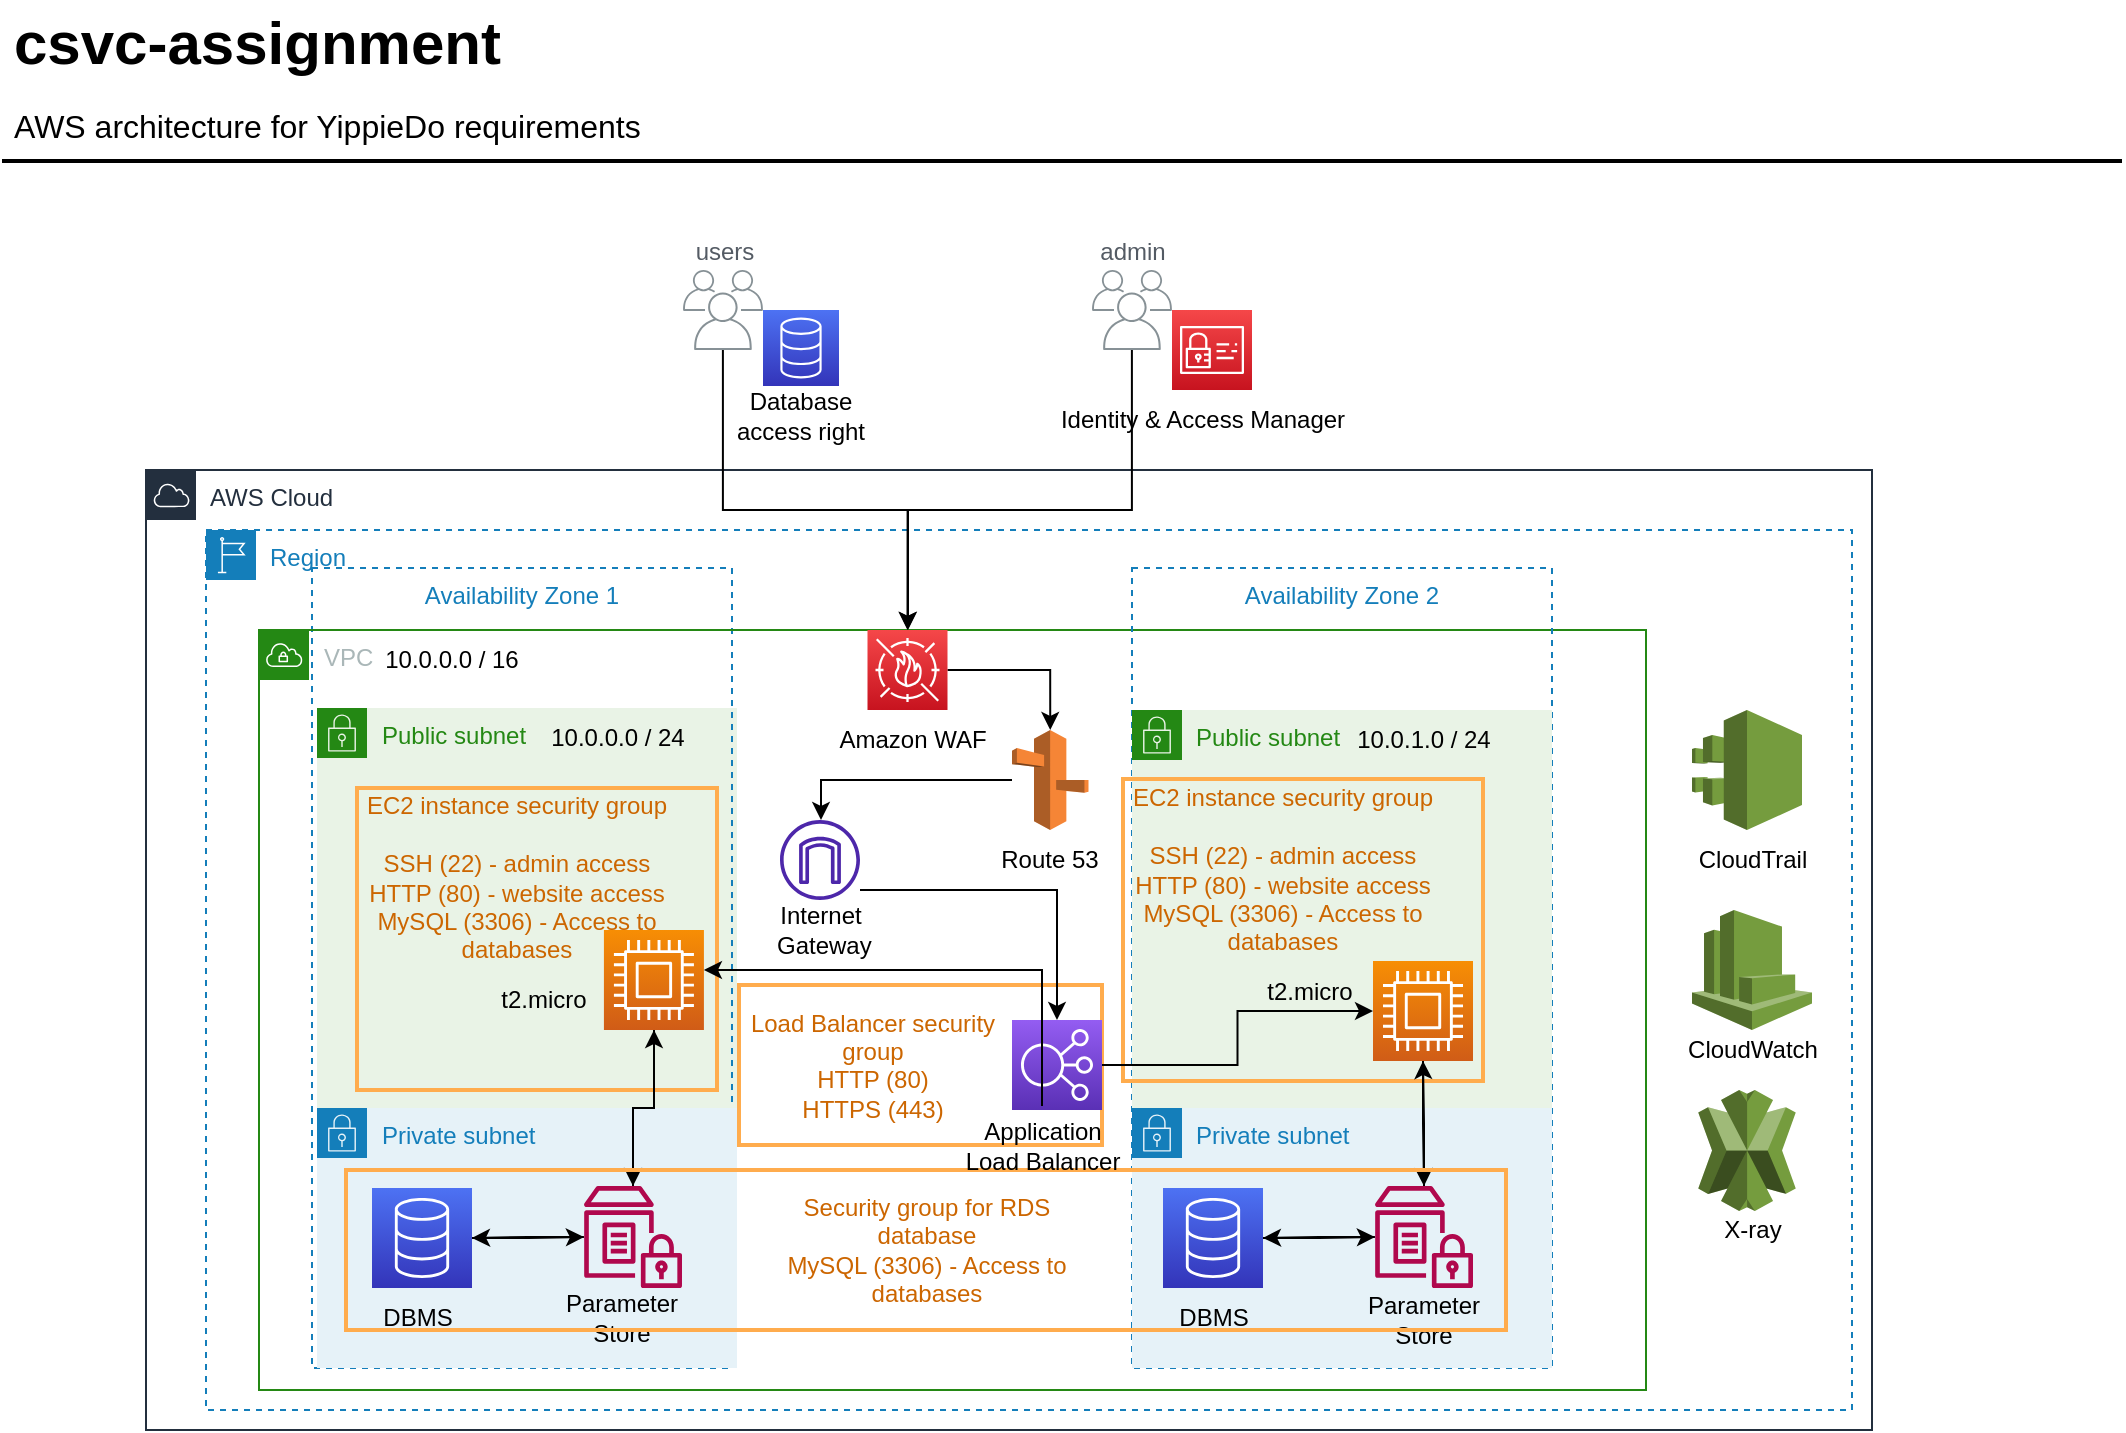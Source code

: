 <mxfile version="21.1.1" type="github">
  <diagram id="Ht1M8jgEwFfnCIfOTk4-" name="Page-1">
    <mxGraphModel dx="1434" dy="796" grid="1" gridSize="10" guides="1" tooltips="1" connect="1" arrows="1" fold="1" page="1" pageScale="1" pageWidth="827" pageHeight="1169" math="0" shadow="0">
      <root>
        <mxCell id="0" />
        <mxCell id="1" parent="0" />
        <mxCell id="rvi_bXYax2LASAxKja3c-2" value="AWS Cloud" style="points=[[0,0],[0.25,0],[0.5,0],[0.75,0],[1,0],[1,0.25],[1,0.5],[1,0.75],[1,1],[0.75,1],[0.5,1],[0.25,1],[0,1],[0,0.75],[0,0.5],[0,0.25]];outlineConnect=0;gradientColor=none;html=1;whiteSpace=wrap;fontSize=12;fontStyle=0;container=1;pointerEvents=0;collapsible=0;recursiveResize=0;shape=mxgraph.aws4.group;grIcon=mxgraph.aws4.group_aws_cloud;strokeColor=#232F3E;fillColor=none;verticalAlign=top;align=left;spacingLeft=30;fontColor=#232F3E;dashed=0;" vertex="1" parent="1">
          <mxGeometry x="80" y="300" width="863" height="480" as="geometry" />
        </mxCell>
        <mxCell id="rvi_bXYax2LASAxKja3c-3" value="Region" style="points=[[0,0],[0.25,0],[0.5,0],[0.75,0],[1,0],[1,0.25],[1,0.5],[1,0.75],[1,1],[0.75,1],[0.5,1],[0.25,1],[0,1],[0,0.75],[0,0.5],[0,0.25]];outlineConnect=0;gradientColor=none;html=1;whiteSpace=wrap;fontSize=12;fontStyle=0;container=1;pointerEvents=0;collapsible=0;recursiveResize=0;shape=mxgraph.aws4.group;grIcon=mxgraph.aws4.group_region;strokeColor=#147EBA;fillColor=none;verticalAlign=top;align=left;spacingLeft=30;fontColor=#147EBA;dashed=1;" vertex="1" parent="rvi_bXYax2LASAxKja3c-2">
          <mxGeometry x="30" y="30" width="823" height="440" as="geometry" />
        </mxCell>
        <mxCell id="rvi_bXYax2LASAxKja3c-7" value="Public subnet" style="points=[[0,0],[0.25,0],[0.5,0],[0.75,0],[1,0],[1,0.25],[1,0.5],[1,0.75],[1,1],[0.75,1],[0.5,1],[0.25,1],[0,1],[0,0.75],[0,0.5],[0,0.25]];outlineConnect=0;gradientColor=none;html=1;whiteSpace=wrap;fontSize=12;fontStyle=0;container=1;pointerEvents=0;collapsible=0;recursiveResize=0;shape=mxgraph.aws4.group;grIcon=mxgraph.aws4.group_security_group;grStroke=0;strokeColor=#248814;fillColor=#E9F3E6;verticalAlign=top;align=left;spacingLeft=30;fontColor=#248814;dashed=0;" vertex="1" parent="rvi_bXYax2LASAxKja3c-3">
          <mxGeometry x="55.5" y="89" width="210" height="330" as="geometry" />
        </mxCell>
        <mxCell id="rvi_bXYax2LASAxKja3c-5" value="Availability Zone 1" style="fillColor=none;strokeColor=#147EBA;dashed=1;verticalAlign=top;fontStyle=0;fontColor=#147EBA;whiteSpace=wrap;html=1;" vertex="1" parent="rvi_bXYax2LASAxKja3c-7">
          <mxGeometry x="-2.5" y="-70" width="210" height="400" as="geometry" />
        </mxCell>
        <mxCell id="rvi_bXYax2LASAxKja3c-94" value="" style="rounded=0;whiteSpace=wrap;html=1;fillColor=none;strokeColor=#ffac4d;strokeWidth=2;" vertex="1" parent="rvi_bXYax2LASAxKja3c-7">
          <mxGeometry x="20" y="40" width="180" height="151" as="geometry" />
        </mxCell>
        <mxCell id="rvi_bXYax2LASAxKja3c-13" value="" style="sketch=0;points=[[0,0,0],[0.25,0,0],[0.5,0,0],[0.75,0,0],[1,0,0],[0,1,0],[0.25,1,0],[0.5,1,0],[0.75,1,0],[1,1,0],[0,0.25,0],[0,0.5,0],[0,0.75,0],[1,0.25,0],[1,0.5,0],[1,0.75,0]];outlineConnect=0;fontColor=#232F3E;gradientColor=#F78E04;gradientDirection=north;fillColor=#D05C17;strokeColor=#ffffff;dashed=0;verticalLabelPosition=bottom;verticalAlign=top;align=center;html=1;fontSize=12;fontStyle=0;aspect=fixed;shape=mxgraph.aws4.resourceIcon;resIcon=mxgraph.aws4.compute;" vertex="1" parent="rvi_bXYax2LASAxKja3c-7">
          <mxGeometry x="143.46" y="111" width="50" height="50" as="geometry" />
        </mxCell>
        <mxCell id="rvi_bXYax2LASAxKja3c-96" value="&lt;div&gt;&lt;div&gt;EC2 instance security group&lt;/div&gt;&lt;div&gt;&lt;br&gt;&lt;/div&gt;&lt;div&gt;SSH (22) - admin access&lt;/div&gt;&lt;div&gt;HTTP (80) - website access&lt;/div&gt;&lt;div&gt;MySQL (3306) - Access to databases&lt;/div&gt;&lt;/div&gt;" style="text;html=1;strokeColor=none;fillColor=none;align=center;verticalAlign=middle;whiteSpace=wrap;rounded=0;fontColor=#CC6600;" vertex="1" parent="rvi_bXYax2LASAxKja3c-7">
          <mxGeometry x="20" y="70" width="158.5" height="30.5" as="geometry" />
        </mxCell>
        <mxCell id="rvi_bXYax2LASAxKja3c-36" value="t2.micro" style="text;html=1;strokeColor=none;fillColor=none;align=center;verticalAlign=middle;whiteSpace=wrap;rounded=0;" vertex="1" parent="rvi_bXYax2LASAxKja3c-7">
          <mxGeometry x="83.46" y="131" width="60" height="30" as="geometry" />
        </mxCell>
        <mxCell id="rvi_bXYax2LASAxKja3c-95" value="" style="rounded=0;whiteSpace=wrap;html=1;fillColor=none;strokeColor=#ffac4d;strokeWidth=2;" vertex="1" parent="rvi_bXYax2LASAxKja3c-3">
          <mxGeometry x="508.5" y="129" width="161.5" height="151" as="geometry" />
        </mxCell>
        <mxCell id="rvi_bXYax2LASAxKja3c-4" value="VPC" style="points=[[0,0],[0.25,0],[0.5,0],[0.75,0],[1,0],[1,0.25],[1,0.5],[1,0.75],[1,1],[0.75,1],[0.5,1],[0.25,1],[0,1],[0,0.75],[0,0.5],[0,0.25]];outlineConnect=0;gradientColor=none;html=1;whiteSpace=wrap;fontSize=12;fontStyle=0;container=1;pointerEvents=0;collapsible=0;recursiveResize=0;shape=mxgraph.aws4.group;grIcon=mxgraph.aws4.group_vpc;strokeColor=#248814;fillColor=none;verticalAlign=top;align=left;spacingLeft=30;fontColor=#AAB7B8;dashed=0;" vertex="1" parent="rvi_bXYax2LASAxKja3c-3">
          <mxGeometry x="26.5" y="50" width="693.5" height="380" as="geometry" />
        </mxCell>
        <mxCell id="rvi_bXYax2LASAxKja3c-88" value="" style="rounded=0;whiteSpace=wrap;html=1;fillColor=none;strokeColor=#ffac4d;strokeWidth=2;" vertex="1" parent="rvi_bXYax2LASAxKja3c-4">
          <mxGeometry x="240" y="177.5" width="181.5" height="80" as="geometry" />
        </mxCell>
        <mxCell id="rvi_bXYax2LASAxKja3c-21" value="" style="sketch=0;points=[[0,0,0],[0.25,0,0],[0.5,0,0],[0.75,0,0],[1,0,0],[0,1,0],[0.25,1,0],[0.5,1,0],[0.75,1,0],[1,1,0],[0,0.25,0],[0,0.5,0],[0,0.75,0],[1,0.25,0],[1,0.5,0],[1,0.75,0]];outlineConnect=0;fontColor=#232F3E;gradientColor=#945DF2;gradientDirection=north;fillColor=#5A30B5;strokeColor=#ffffff;dashed=0;verticalLabelPosition=bottom;verticalAlign=top;align=center;html=1;fontSize=12;fontStyle=0;aspect=fixed;shape=mxgraph.aws4.resourceIcon;resIcon=mxgraph.aws4.elastic_load_balancing;" vertex="1" parent="rvi_bXYax2LASAxKja3c-4">
          <mxGeometry x="376.5" y="195" width="45" height="45" as="geometry" />
        </mxCell>
        <mxCell id="rvi_bXYax2LASAxKja3c-25" style="edgeStyle=orthogonalEdgeStyle;rounded=0;orthogonalLoop=1;jettySize=auto;html=1;" edge="1" parent="rvi_bXYax2LASAxKja3c-4" source="rvi_bXYax2LASAxKja3c-24" target="rvi_bXYax2LASAxKja3c-21">
          <mxGeometry relative="1" as="geometry">
            <Array as="points">
              <mxPoint x="399" y="130" />
            </Array>
          </mxGeometry>
        </mxCell>
        <mxCell id="rvi_bXYax2LASAxKja3c-24" value="" style="sketch=0;outlineConnect=0;fontColor=#232F3E;gradientColor=none;fillColor=#4D27AA;strokeColor=none;dashed=0;verticalLabelPosition=bottom;verticalAlign=top;align=center;html=1;fontSize=12;fontStyle=0;aspect=fixed;pointerEvents=1;shape=mxgraph.aws4.internet_gateway;" vertex="1" parent="rvi_bXYax2LASAxKja3c-4">
          <mxGeometry x="260.5" y="95" width="40" height="40" as="geometry" />
        </mxCell>
        <mxCell id="rvi_bXYax2LASAxKja3c-34" value="Internet&lt;br&gt;&amp;nbsp;Gateway" style="text;html=1;align=center;verticalAlign=middle;resizable=0;points=[];autosize=1;strokeColor=none;fillColor=none;" vertex="1" parent="rvi_bXYax2LASAxKja3c-4">
          <mxGeometry x="245.5" y="130" width="70" height="40" as="geometry" />
        </mxCell>
        <mxCell id="rvi_bXYax2LASAxKja3c-54" style="edgeStyle=orthogonalEdgeStyle;rounded=0;orthogonalLoop=1;jettySize=auto;html=1;entryX=0.5;entryY=0;entryDx=0;entryDy=0;entryPerimeter=0;" edge="1" parent="rvi_bXYax2LASAxKja3c-4" source="rvi_bXYax2LASAxKja3c-43" target="rvi_bXYax2LASAxKja3c-52">
          <mxGeometry relative="1" as="geometry" />
        </mxCell>
        <mxCell id="rvi_bXYax2LASAxKja3c-43" value="" style="sketch=0;points=[[0,0,0],[0.25,0,0],[0.5,0,0],[0.75,0,0],[1,0,0],[0,1,0],[0.25,1,0],[0.5,1,0],[0.75,1,0],[1,1,0],[0,0.25,0],[0,0.5,0],[0,0.75,0],[1,0.25,0],[1,0.5,0],[1,0.75,0]];outlineConnect=0;fontColor=#232F3E;gradientColor=#F54749;gradientDirection=north;fillColor=#C7131F;strokeColor=#ffffff;dashed=0;verticalLabelPosition=bottom;verticalAlign=top;align=center;html=1;fontSize=12;fontStyle=0;aspect=fixed;shape=mxgraph.aws4.resourceIcon;resIcon=mxgraph.aws4.waf;" vertex="1" parent="rvi_bXYax2LASAxKja3c-4">
          <mxGeometry x="304.25" width="40" height="40" as="geometry" />
        </mxCell>
        <mxCell id="rvi_bXYax2LASAxKja3c-53" style="edgeStyle=orthogonalEdgeStyle;rounded=0;orthogonalLoop=1;jettySize=auto;html=1;" edge="1" parent="rvi_bXYax2LASAxKja3c-4" source="rvi_bXYax2LASAxKja3c-52" target="rvi_bXYax2LASAxKja3c-24">
          <mxGeometry relative="1" as="geometry">
            <Array as="points">
              <mxPoint x="281" y="75" />
            </Array>
          </mxGeometry>
        </mxCell>
        <mxCell id="rvi_bXYax2LASAxKja3c-52" value="" style="outlineConnect=0;dashed=0;verticalLabelPosition=bottom;verticalAlign=top;align=center;html=1;shape=mxgraph.aws3.route_53;fillColor=#F58536;gradientColor=none;" vertex="1" parent="rvi_bXYax2LASAxKja3c-4">
          <mxGeometry x="376.5" y="50" width="38.25" height="50" as="geometry" />
        </mxCell>
        <mxCell id="rvi_bXYax2LASAxKja3c-56" value="Route 53" style="text;html=1;strokeColor=none;fillColor=none;align=center;verticalAlign=middle;whiteSpace=wrap;rounded=0;" vertex="1" parent="rvi_bXYax2LASAxKja3c-4">
          <mxGeometry x="365.5" y="100" width="60" height="30" as="geometry" />
        </mxCell>
        <mxCell id="rvi_bXYax2LASAxKja3c-32" value="Amazon WAF" style="text;html=1;align=center;verticalAlign=middle;resizable=0;points=[];autosize=1;strokeColor=none;fillColor=none;" vertex="1" parent="rvi_bXYax2LASAxKja3c-4">
          <mxGeometry x="276.5" y="40" width="100" height="30" as="geometry" />
        </mxCell>
        <mxCell id="rvi_bXYax2LASAxKja3c-90" value="&lt;div&gt;Load Balancer security group&lt;/div&gt;&lt;div&gt;HTTP (80)&lt;/div&gt;&lt;div&gt;HTTPS (443)&lt;/div&gt;&lt;div&gt;&lt;br&gt;&lt;/div&gt;" style="text;html=1;strokeColor=none;fillColor=none;align=center;verticalAlign=middle;whiteSpace=wrap;rounded=0;fontColor=#CC6600;" vertex="1" parent="rvi_bXYax2LASAxKja3c-4">
          <mxGeometry x="233" y="210" width="147" height="30" as="geometry" />
        </mxCell>
        <mxCell id="rvi_bXYax2LASAxKja3c-9" value="Availability Zone 2" style="fillColor=none;strokeColor=#147EBA;dashed=1;verticalAlign=top;fontStyle=0;fontColor=#147EBA;whiteSpace=wrap;html=1;" vertex="1" parent="rvi_bXYax2LASAxKja3c-3">
          <mxGeometry x="463" y="19" width="210" height="400" as="geometry" />
        </mxCell>
        <mxCell id="rvi_bXYax2LASAxKja3c-10" value="Public subnet" style="points=[[0,0],[0.25,0],[0.5,0],[0.75,0],[1,0],[1,0.25],[1,0.5],[1,0.75],[1,1],[0.75,1],[0.5,1],[0.25,1],[0,1],[0,0.75],[0,0.5],[0,0.25]];outlineConnect=0;gradientColor=none;html=1;whiteSpace=wrap;fontSize=12;fontStyle=0;container=1;pointerEvents=0;collapsible=0;recursiveResize=0;shape=mxgraph.aws4.group;grIcon=mxgraph.aws4.group_security_group;grStroke=0;strokeColor=#248814;fillColor=#E9F3E6;verticalAlign=top;align=left;spacingLeft=30;fontColor=#248814;dashed=0;" vertex="1" parent="rvi_bXYax2LASAxKja3c-3">
          <mxGeometry x="463" y="90" width="210" height="199" as="geometry" />
        </mxCell>
        <mxCell id="rvi_bXYax2LASAxKja3c-97" value="" style="rounded=0;whiteSpace=wrap;html=1;fillColor=none;strokeColor=#ffac4d;strokeWidth=2;" vertex="1" parent="rvi_bXYax2LASAxKja3c-10">
          <mxGeometry x="-4.5" y="34.5" width="180" height="151" as="geometry" />
        </mxCell>
        <mxCell id="rvi_bXYax2LASAxKja3c-99" value="&lt;div&gt;&lt;div&gt;EC2 instance security group&lt;/div&gt;&lt;div&gt;&lt;br&gt;&lt;/div&gt;&lt;div&gt;SSH (22) - admin access&lt;/div&gt;&lt;div&gt;HTTP (80) - website access&lt;/div&gt;&lt;div&gt;MySQL (3306) - Access to databases&lt;/div&gt;&lt;/div&gt;" style="text;html=1;strokeColor=none;fillColor=none;align=center;verticalAlign=middle;whiteSpace=wrap;rounded=0;fontColor=#CC6600;" vertex="1" parent="rvi_bXYax2LASAxKja3c-10">
          <mxGeometry x="-4.5" y="64.5" width="158.5" height="30.5" as="geometry" />
        </mxCell>
        <mxCell id="rvi_bXYax2LASAxKja3c-100" value="t2.micro" style="text;html=1;strokeColor=none;fillColor=none;align=center;verticalAlign=middle;whiteSpace=wrap;rounded=0;" vertex="1" parent="rvi_bXYax2LASAxKja3c-10">
          <mxGeometry x="58.96" y="125.5" width="60" height="30" as="geometry" />
        </mxCell>
        <mxCell id="rvi_bXYax2LASAxKja3c-14" value="" style="sketch=0;points=[[0,0,0],[0.25,0,0],[0.5,0,0],[0.75,0,0],[1,0,0],[0,1,0],[0.25,1,0],[0.5,1,0],[0.75,1,0],[1,1,0],[0,0.25,0],[0,0.5,0],[0,0.75,0],[1,0.25,0],[1,0.5,0],[1,0.75,0]];outlineConnect=0;fontColor=#232F3E;gradientColor=#F78E04;gradientDirection=north;fillColor=#D05C17;strokeColor=#ffffff;dashed=0;verticalLabelPosition=bottom;verticalAlign=top;align=center;html=1;fontSize=12;fontStyle=0;aspect=fixed;shape=mxgraph.aws4.resourceIcon;resIcon=mxgraph.aws4.compute;" vertex="1" parent="rvi_bXYax2LASAxKja3c-10">
          <mxGeometry x="120.5" y="125.5" width="50" height="50" as="geometry" />
        </mxCell>
        <mxCell id="rvi_bXYax2LASAxKja3c-11" value="Private subnet" style="points=[[0,0],[0.25,0],[0.5,0],[0.75,0],[1,0],[1,0.25],[1,0.5],[1,0.75],[1,1],[0.75,1],[0.5,1],[0.25,1],[0,1],[0,0.75],[0,0.5],[0,0.25]];outlineConnect=0;gradientColor=none;html=1;whiteSpace=wrap;fontSize=12;fontStyle=0;container=1;pointerEvents=0;collapsible=0;recursiveResize=0;shape=mxgraph.aws4.group;grIcon=mxgraph.aws4.group_security_group;grStroke=0;strokeColor=#147EBA;fillColor=#E6F2F8;verticalAlign=top;align=left;spacingLeft=30;fontColor=#147EBA;dashed=0;" vertex="1" parent="rvi_bXYax2LASAxKja3c-3">
          <mxGeometry x="463" y="289" width="210" height="130" as="geometry" />
        </mxCell>
        <mxCell id="rvi_bXYax2LASAxKja3c-39" value="DBMS" style="text;html=1;strokeColor=none;fillColor=none;align=center;verticalAlign=middle;whiteSpace=wrap;rounded=0;" vertex="1" parent="rvi_bXYax2LASAxKja3c-11">
          <mxGeometry x="10.5" y="90" width="60" height="30" as="geometry" />
        </mxCell>
        <mxCell id="rvi_bXYax2LASAxKja3c-66" value="Parameter Store" style="text;html=1;strokeColor=none;fillColor=none;align=center;verticalAlign=middle;whiteSpace=wrap;rounded=0;" vertex="1" parent="rvi_bXYax2LASAxKja3c-11">
          <mxGeometry x="115.5" y="91" width="60" height="30" as="geometry" />
        </mxCell>
        <mxCell id="rvi_bXYax2LASAxKja3c-8" value="Private subnet" style="points=[[0,0],[0.25,0],[0.5,0],[0.75,0],[1,0],[1,0.25],[1,0.5],[1,0.75],[1,1],[0.75,1],[0.5,1],[0.25,1],[0,1],[0,0.75],[0,0.5],[0,0.25]];outlineConnect=0;gradientColor=none;html=1;whiteSpace=wrap;fontSize=12;fontStyle=0;container=1;pointerEvents=0;collapsible=0;recursiveResize=0;shape=mxgraph.aws4.group;grIcon=mxgraph.aws4.group_security_group;grStroke=0;strokeColor=#147EBA;fillColor=#E6F2F8;verticalAlign=top;align=left;spacingLeft=30;fontColor=#147EBA;dashed=0;" vertex="1" parent="rvi_bXYax2LASAxKja3c-3">
          <mxGeometry x="55.5" y="289" width="210" height="130" as="geometry" />
        </mxCell>
        <mxCell id="rvi_bXYax2LASAxKja3c-38" value="DBMS" style="text;html=1;strokeColor=none;fillColor=none;align=center;verticalAlign=middle;whiteSpace=wrap;rounded=0;" vertex="1" parent="rvi_bXYax2LASAxKja3c-8">
          <mxGeometry x="20" y="90" width="60" height="30" as="geometry" />
        </mxCell>
        <mxCell id="rvi_bXYax2LASAxKja3c-59" value="" style="sketch=0;outlineConnect=0;fontColor=#232F3E;gradientColor=none;fillColor=#B0084D;strokeColor=none;dashed=0;verticalLabelPosition=bottom;verticalAlign=top;align=center;html=1;fontSize=12;fontStyle=0;aspect=fixed;pointerEvents=1;shape=mxgraph.aws4.parameter_store;" vertex="1" parent="rvi_bXYax2LASAxKja3c-8">
          <mxGeometry x="133.46" y="39" width="49.04" height="51" as="geometry" />
        </mxCell>
        <mxCell id="rvi_bXYax2LASAxKja3c-65" value="Parameter Store" style="text;html=1;strokeColor=none;fillColor=none;align=center;verticalAlign=middle;whiteSpace=wrap;rounded=0;" vertex="1" parent="rvi_bXYax2LASAxKja3c-8">
          <mxGeometry x="122.5" y="90" width="60" height="30" as="geometry" />
        </mxCell>
        <mxCell id="rvi_bXYax2LASAxKja3c-23" style="edgeStyle=orthogonalEdgeStyle;rounded=0;orthogonalLoop=1;jettySize=auto;html=1;" edge="1" parent="rvi_bXYax2LASAxKja3c-3" source="rvi_bXYax2LASAxKja3c-88" target="rvi_bXYax2LASAxKja3c-14">
          <mxGeometry relative="1" as="geometry" />
        </mxCell>
        <mxCell id="rvi_bXYax2LASAxKja3c-67" style="edgeStyle=orthogonalEdgeStyle;rounded=0;orthogonalLoop=1;jettySize=auto;html=1;" edge="1" parent="rvi_bXYax2LASAxKja3c-3" source="rvi_bXYax2LASAxKja3c-14" target="rvi_bXYax2LASAxKja3c-63">
          <mxGeometry relative="1" as="geometry" />
        </mxCell>
        <mxCell id="rvi_bXYax2LASAxKja3c-44" value="" style="outlineConnect=0;dashed=0;verticalLabelPosition=bottom;verticalAlign=top;align=center;html=1;shape=mxgraph.aws3.cloudwatch;fillColor=#759C3E;gradientColor=none;" vertex="1" parent="rvi_bXYax2LASAxKja3c-3">
          <mxGeometry x="743" y="190" width="60" height="60" as="geometry" />
        </mxCell>
        <mxCell id="rvi_bXYax2LASAxKja3c-71" style="edgeStyle=orthogonalEdgeStyle;rounded=0;orthogonalLoop=1;jettySize=auto;html=1;" edge="1" parent="rvi_bXYax2LASAxKja3c-3" source="rvi_bXYax2LASAxKja3c-60" target="rvi_bXYax2LASAxKja3c-59">
          <mxGeometry relative="1" as="geometry" />
        </mxCell>
        <mxCell id="rvi_bXYax2LASAxKja3c-60" value="" style="sketch=0;points=[[0,0,0],[0.25,0,0],[0.5,0,0],[0.75,0,0],[1,0,0],[0,1,0],[0.25,1,0],[0.5,1,0],[0.75,1,0],[1,1,0],[0,0.25,0],[0,0.5,0],[0,0.75,0],[1,0.25,0],[1,0.5,0],[1,0.75,0]];outlineConnect=0;fontColor=#232F3E;gradientColor=#4D72F3;gradientDirection=north;fillColor=#3334B9;strokeColor=#ffffff;dashed=0;verticalLabelPosition=bottom;verticalAlign=top;align=center;html=1;fontSize=12;fontStyle=0;aspect=fixed;shape=mxgraph.aws4.resourceIcon;resIcon=mxgraph.aws4.database;" vertex="1" parent="rvi_bXYax2LASAxKja3c-3">
          <mxGeometry x="83" y="329" width="50" height="50" as="geometry" />
        </mxCell>
        <mxCell id="rvi_bXYax2LASAxKja3c-72" style="edgeStyle=orthogonalEdgeStyle;rounded=0;orthogonalLoop=1;jettySize=auto;html=1;" edge="1" parent="rvi_bXYax2LASAxKja3c-3" source="rvi_bXYax2LASAxKja3c-59" target="rvi_bXYax2LASAxKja3c-13">
          <mxGeometry relative="1" as="geometry" />
        </mxCell>
        <mxCell id="rvi_bXYax2LASAxKja3c-73" style="edgeStyle=orthogonalEdgeStyle;rounded=0;orthogonalLoop=1;jettySize=auto;html=1;" edge="1" parent="rvi_bXYax2LASAxKja3c-3" source="rvi_bXYax2LASAxKja3c-13" target="rvi_bXYax2LASAxKja3c-59">
          <mxGeometry relative="1" as="geometry" />
        </mxCell>
        <mxCell id="rvi_bXYax2LASAxKja3c-74" style="edgeStyle=orthogonalEdgeStyle;rounded=0;orthogonalLoop=1;jettySize=auto;html=1;entryX=1;entryY=0.5;entryDx=0;entryDy=0;entryPerimeter=0;" edge="1" parent="rvi_bXYax2LASAxKja3c-3" source="rvi_bXYax2LASAxKja3c-59" target="rvi_bXYax2LASAxKja3c-60">
          <mxGeometry relative="1" as="geometry" />
        </mxCell>
        <mxCell id="rvi_bXYax2LASAxKja3c-77" value="10.0.0.0 / 24" style="text;html=1;strokeColor=none;fillColor=none;align=center;verticalAlign=middle;whiteSpace=wrap;rounded=0;" vertex="1" parent="rvi_bXYax2LASAxKja3c-3">
          <mxGeometry x="165.5" y="89" width="80" height="30" as="geometry" />
        </mxCell>
        <mxCell id="rvi_bXYax2LASAxKja3c-76" value="10.0.0.0 / 16" style="text;html=1;strokeColor=none;fillColor=none;align=center;verticalAlign=middle;whiteSpace=wrap;rounded=0;" vertex="1" parent="rvi_bXYax2LASAxKja3c-3">
          <mxGeometry x="83" y="50" width="80" height="30" as="geometry" />
        </mxCell>
        <mxCell id="rvi_bXYax2LASAxKja3c-47" value="CloudWatch" style="text;html=1;align=center;verticalAlign=middle;resizable=0;points=[];autosize=1;strokeColor=none;fillColor=none;" vertex="1" parent="rvi_bXYax2LASAxKja3c-3">
          <mxGeometry x="728" y="245" width="90" height="30" as="geometry" />
        </mxCell>
        <mxCell id="rvi_bXYax2LASAxKja3c-50" value="" style="outlineConnect=0;dashed=0;verticalLabelPosition=bottom;verticalAlign=top;align=center;html=1;shape=mxgraph.aws3.cloudtrail;fillColor=#759C3E;gradientColor=none;" vertex="1" parent="rvi_bXYax2LASAxKja3c-3">
          <mxGeometry x="743" y="90" width="55" height="60" as="geometry" />
        </mxCell>
        <mxCell id="rvi_bXYax2LASAxKja3c-51" value="CloudTrail" style="text;html=1;align=center;verticalAlign=middle;resizable=0;points=[];autosize=1;strokeColor=none;fillColor=none;" vertex="1" parent="rvi_bXYax2LASAxKja3c-3">
          <mxGeometry x="733" y="150" width="80" height="30" as="geometry" />
        </mxCell>
        <mxCell id="rvi_bXYax2LASAxKja3c-57" value="" style="outlineConnect=0;dashed=0;verticalLabelPosition=bottom;verticalAlign=top;align=center;html=1;shape=mxgraph.aws3.x_ray;fillColor=#759C3E;gradientColor=none;" vertex="1" parent="rvi_bXYax2LASAxKja3c-3">
          <mxGeometry x="746.13" y="280" width="48.75" height="60.5" as="geometry" />
        </mxCell>
        <mxCell id="rvi_bXYax2LASAxKja3c-68" style="edgeStyle=orthogonalEdgeStyle;rounded=0;orthogonalLoop=1;jettySize=auto;html=1;" edge="1" parent="rvi_bXYax2LASAxKja3c-3" source="rvi_bXYax2LASAxKja3c-63" target="rvi_bXYax2LASAxKja3c-64">
          <mxGeometry relative="1" as="geometry" />
        </mxCell>
        <mxCell id="rvi_bXYax2LASAxKja3c-70" style="edgeStyle=orthogonalEdgeStyle;rounded=0;orthogonalLoop=1;jettySize=auto;html=1;entryX=0.5;entryY=1;entryDx=0;entryDy=0;entryPerimeter=0;" edge="1" parent="rvi_bXYax2LASAxKja3c-3" source="rvi_bXYax2LASAxKja3c-63" target="rvi_bXYax2LASAxKja3c-14">
          <mxGeometry relative="1" as="geometry" />
        </mxCell>
        <mxCell id="rvi_bXYax2LASAxKja3c-63" value="" style="sketch=0;outlineConnect=0;fontColor=#232F3E;gradientColor=none;fillColor=#B0084D;strokeColor=none;dashed=0;verticalLabelPosition=bottom;verticalAlign=top;align=center;html=1;fontSize=12;fontStyle=0;aspect=fixed;pointerEvents=1;shape=mxgraph.aws4.parameter_store;" vertex="1" parent="rvi_bXYax2LASAxKja3c-3">
          <mxGeometry x="584.46" y="328" width="49.04" height="51" as="geometry" />
        </mxCell>
        <mxCell id="rvi_bXYax2LASAxKja3c-69" style="edgeStyle=orthogonalEdgeStyle;rounded=0;orthogonalLoop=1;jettySize=auto;html=1;" edge="1" parent="rvi_bXYax2LASAxKja3c-3" source="rvi_bXYax2LASAxKja3c-64" target="rvi_bXYax2LASAxKja3c-63">
          <mxGeometry relative="1" as="geometry" />
        </mxCell>
        <mxCell id="rvi_bXYax2LASAxKja3c-64" value="" style="sketch=0;points=[[0,0,0],[0.25,0,0],[0.5,0,0],[0.75,0,0],[1,0,0],[0,1,0],[0.25,1,0],[0.5,1,0],[0.75,1,0],[1,1,0],[0,0.25,0],[0,0.5,0],[0,0.75,0],[1,0.25,0],[1,0.5,0],[1,0.75,0]];outlineConnect=0;fontColor=#232F3E;gradientColor=#4D72F3;gradientDirection=north;fillColor=#3334B9;strokeColor=#ffffff;dashed=0;verticalLabelPosition=bottom;verticalAlign=top;align=center;html=1;fontSize=12;fontStyle=0;aspect=fixed;shape=mxgraph.aws4.resourceIcon;resIcon=mxgraph.aws4.database;" vertex="1" parent="rvi_bXYax2LASAxKja3c-3">
          <mxGeometry x="478.5" y="329" width="50" height="50" as="geometry" />
        </mxCell>
        <mxCell id="rvi_bXYax2LASAxKja3c-78" value="10.0.1.0 / 24" style="text;html=1;strokeColor=none;fillColor=none;align=center;verticalAlign=middle;whiteSpace=wrap;rounded=0;" vertex="1" parent="rvi_bXYax2LASAxKja3c-3">
          <mxGeometry x="568.5" y="90" width="80" height="30" as="geometry" />
        </mxCell>
        <mxCell id="rvi_bXYax2LASAxKja3c-86" value="" style="rounded=0;whiteSpace=wrap;html=1;fillColor=none;strokeColor=#ffac4d;strokeWidth=2;" vertex="1" parent="rvi_bXYax2LASAxKja3c-3">
          <mxGeometry x="70" y="320" width="580" height="80" as="geometry" />
        </mxCell>
        <mxCell id="rvi_bXYax2LASAxKja3c-87" value="&lt;div&gt;Security group for RDS database&lt;/div&gt;&lt;div&gt;MySQL (3306) - Access to databases&lt;/div&gt;" style="text;html=1;strokeColor=none;fillColor=none;align=center;verticalAlign=middle;whiteSpace=wrap;rounded=0;fontColor=#CC6600;" vertex="1" parent="rvi_bXYax2LASAxKja3c-3">
          <mxGeometry x="286.5" y="345" width="147" height="30" as="geometry" />
        </mxCell>
        <mxCell id="rvi_bXYax2LASAxKja3c-22" style="edgeStyle=orthogonalEdgeStyle;rounded=0;orthogonalLoop=1;jettySize=auto;html=1;" edge="1" parent="rvi_bXYax2LASAxKja3c-3" source="rvi_bXYax2LASAxKja3c-31" target="rvi_bXYax2LASAxKja3c-13">
          <mxGeometry relative="1" as="geometry">
            <Array as="points">
              <mxPoint x="238" y="220" />
            </Array>
          </mxGeometry>
        </mxCell>
        <mxCell id="rvi_bXYax2LASAxKja3c-31" value="Application &lt;br&gt;Load Balancer" style="text;html=1;align=center;verticalAlign=middle;resizable=0;points=[];autosize=1;strokeColor=none;fillColor=none;" vertex="1" parent="rvi_bXYax2LASAxKja3c-3">
          <mxGeometry x="368" y="288" width="100" height="40" as="geometry" />
        </mxCell>
        <mxCell id="-QjtrjUzRDEMRZ5MF8oH-47" value="csvc-assignment" style="text;html=1;resizable=0;points=[];autosize=1;align=left;verticalAlign=top;spacingTop=-4;fontSize=30;fontStyle=1" parent="1" vertex="1">
          <mxGeometry x="12" y="65.5" width="270" height="40" as="geometry" />
        </mxCell>
        <mxCell id="-QjtrjUzRDEMRZ5MF8oH-48" value="AWS architecture for YippieDo requirements" style="text;html=1;resizable=0;points=[];autosize=1;align=left;verticalAlign=top;spacingTop=-4;fontSize=16" parent="1" vertex="1">
          <mxGeometry x="12" y="115.5" width="340" height="30" as="geometry" />
        </mxCell>
        <mxCell id="SCVMTBWpLvtzJIhz15lM-1" value="" style="line;strokeWidth=2;html=1;fontSize=14;" parent="1" vertex="1">
          <mxGeometry x="8" y="140.5" width="1060" height="10" as="geometry" />
        </mxCell>
        <mxCell id="rvi_bXYax2LASAxKja3c-83" style="edgeStyle=orthogonalEdgeStyle;rounded=0;orthogonalLoop=1;jettySize=auto;html=1;entryX=0.5;entryY=0;entryDx=0;entryDy=0;entryPerimeter=0;" edge="1" parent="1" source="rvi_bXYax2LASAxKja3c-40" target="rvi_bXYax2LASAxKja3c-43">
          <mxGeometry relative="1" as="geometry">
            <Array as="points">
              <mxPoint x="369" y="320" />
              <mxPoint x="461" y="320" />
            </Array>
          </mxGeometry>
        </mxCell>
        <mxCell id="rvi_bXYax2LASAxKja3c-40" value="users" style="sketch=0;outlineConnect=0;gradientColor=none;fontColor=#545B64;strokeColor=none;fillColor=#879196;dashed=0;verticalLabelPosition=top;verticalAlign=bottom;align=center;html=1;fontSize=12;fontStyle=0;aspect=fixed;shape=mxgraph.aws4.illustration_users;pointerEvents=1;labelPosition=center;" vertex="1" parent="1">
          <mxGeometry x="348.5" y="200" width="40" height="40" as="geometry" />
        </mxCell>
        <mxCell id="rvi_bXYax2LASAxKja3c-84" style="edgeStyle=orthogonalEdgeStyle;rounded=0;orthogonalLoop=1;jettySize=auto;html=1;" edge="1" parent="1" source="rvi_bXYax2LASAxKja3c-42" target="rvi_bXYax2LASAxKja3c-43">
          <mxGeometry relative="1" as="geometry">
            <Array as="points">
              <mxPoint x="573" y="320" />
              <mxPoint x="461" y="320" />
            </Array>
          </mxGeometry>
        </mxCell>
        <mxCell id="rvi_bXYax2LASAxKja3c-42" value="admin" style="sketch=0;outlineConnect=0;gradientColor=none;fontColor=#545B64;strokeColor=none;fillColor=#879196;dashed=0;verticalLabelPosition=top;verticalAlign=bottom;align=center;html=1;fontSize=12;fontStyle=0;aspect=fixed;shape=mxgraph.aws4.illustration_users;pointerEvents=1;labelPosition=center;" vertex="1" parent="1">
          <mxGeometry x="553" y="200" width="40" height="40" as="geometry" />
        </mxCell>
        <mxCell id="rvi_bXYax2LASAxKja3c-58" value="X-ray" style="text;html=1;align=center;verticalAlign=middle;resizable=0;points=[];autosize=1;strokeColor=none;fillColor=none;" vertex="1" parent="1">
          <mxGeometry x="858" y="665" width="50" height="30" as="geometry" />
        </mxCell>
        <mxCell id="rvi_bXYax2LASAxKja3c-79" value="" style="sketch=0;points=[[0,0,0],[0.25,0,0],[0.5,0,0],[0.75,0,0],[1,0,0],[0,1,0],[0.25,1,0],[0.5,1,0],[0.75,1,0],[1,1,0],[0,0.25,0],[0,0.5,0],[0,0.75,0],[1,0.25,0],[1,0.5,0],[1,0.75,0]];outlineConnect=0;fontColor=#232F3E;gradientColor=#4D72F3;gradientDirection=north;fillColor=#3334B9;strokeColor=#ffffff;dashed=0;verticalLabelPosition=bottom;verticalAlign=top;align=center;html=1;fontSize=12;fontStyle=0;aspect=fixed;shape=mxgraph.aws4.resourceIcon;resIcon=mxgraph.aws4.database;" vertex="1" parent="1">
          <mxGeometry x="388.5" y="220" width="38" height="38" as="geometry" />
        </mxCell>
        <mxCell id="rvi_bXYax2LASAxKja3c-80" value="Database access right" style="text;html=1;strokeColor=none;fillColor=none;align=center;verticalAlign=middle;whiteSpace=wrap;rounded=0;" vertex="1" parent="1">
          <mxGeometry x="370" y="258" width="75" height="30" as="geometry" />
        </mxCell>
        <mxCell id="rvi_bXYax2LASAxKja3c-81" value="" style="sketch=0;points=[[0,0,0],[0.25,0,0],[0.5,0,0],[0.75,0,0],[1,0,0],[0,1,0],[0.25,1,0],[0.5,1,0],[0.75,1,0],[1,1,0],[0,0.25,0],[0,0.5,0],[0,0.75,0],[1,0.25,0],[1,0.5,0],[1,0.75,0]];outlineConnect=0;fontColor=#232F3E;gradientColor=#F54749;gradientDirection=north;fillColor=#C7131F;strokeColor=#ffffff;dashed=0;verticalLabelPosition=bottom;verticalAlign=top;align=center;html=1;fontSize=12;fontStyle=0;aspect=fixed;shape=mxgraph.aws4.resourceIcon;resIcon=mxgraph.aws4.identity_and_access_management;" vertex="1" parent="1">
          <mxGeometry x="593" y="220" width="40" height="40" as="geometry" />
        </mxCell>
        <mxCell id="rvi_bXYax2LASAxKja3c-82" value="Identity &amp;amp; Access Manager" style="text;html=1;align=center;verticalAlign=middle;resizable=0;points=[];autosize=1;strokeColor=none;fillColor=none;" vertex="1" parent="1">
          <mxGeometry x="523" y="260" width="170" height="30" as="geometry" />
        </mxCell>
      </root>
    </mxGraphModel>
  </diagram>
</mxfile>
